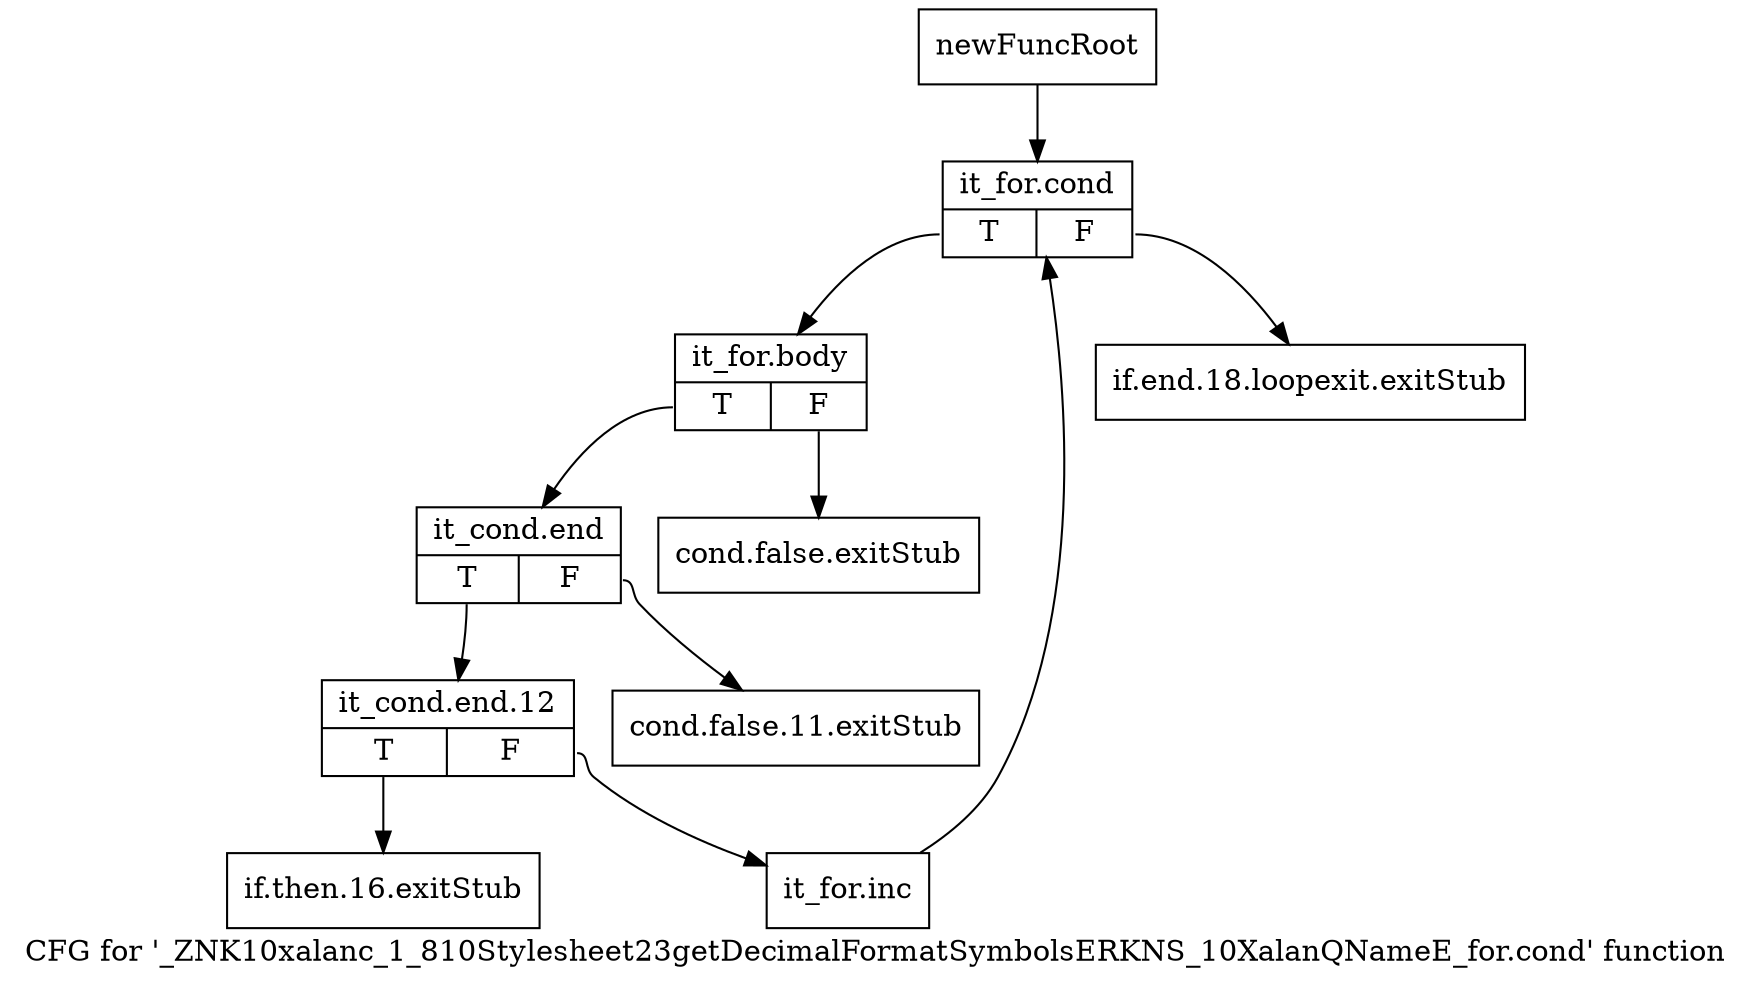 digraph "CFG for '_ZNK10xalanc_1_810Stylesheet23getDecimalFormatSymbolsERKNS_10XalanQNameE_for.cond' function" {
	label="CFG for '_ZNK10xalanc_1_810Stylesheet23getDecimalFormatSymbolsERKNS_10XalanQNameE_for.cond' function";

	Node0x9ff7080 [shape=record,label="{newFuncRoot}"];
	Node0x9ff7080 -> Node0x9ff7210;
	Node0x9ff70d0 [shape=record,label="{if.end.18.loopexit.exitStub}"];
	Node0x9ff7120 [shape=record,label="{cond.false.exitStub}"];
	Node0x9ff7170 [shape=record,label="{cond.false.11.exitStub}"];
	Node0x9ff71c0 [shape=record,label="{if.then.16.exitStub}"];
	Node0x9ff7210 [shape=record,label="{it_for.cond|{<s0>T|<s1>F}}"];
	Node0x9ff7210:s0 -> Node0x9ff7260;
	Node0x9ff7210:s1 -> Node0x9ff70d0;
	Node0x9ff7260 [shape=record,label="{it_for.body|{<s0>T|<s1>F}}"];
	Node0x9ff7260:s0 -> Node0x9ff72b0;
	Node0x9ff7260:s1 -> Node0x9ff7120;
	Node0x9ff72b0 [shape=record,label="{it_cond.end|{<s0>T|<s1>F}}"];
	Node0x9ff72b0:s0 -> Node0x9ff7300;
	Node0x9ff72b0:s1 -> Node0x9ff7170;
	Node0x9ff7300 [shape=record,label="{it_cond.end.12|{<s0>T|<s1>F}}"];
	Node0x9ff7300:s0 -> Node0x9ff71c0;
	Node0x9ff7300:s1 -> Node0x9ff7350;
	Node0x9ff7350 [shape=record,label="{it_for.inc}"];
	Node0x9ff7350 -> Node0x9ff7210;
}
